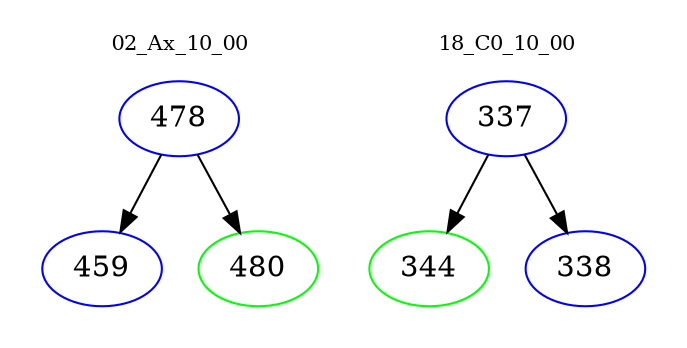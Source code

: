 digraph{
subgraph cluster_0 {
color = white
label = "02_Ax_10_00";
fontsize=10;
T0_478 [label="478", color="blue"]
T0_478 -> T0_459 [color="black"]
T0_459 [label="459", color="blue"]
T0_478 -> T0_480 [color="black"]
T0_480 [label="480", color="green"]
}
subgraph cluster_1 {
color = white
label = "18_C0_10_00";
fontsize=10;
T1_337 [label="337", color="blue"]
T1_337 -> T1_344 [color="black"]
T1_344 [label="344", color="green"]
T1_337 -> T1_338 [color="black"]
T1_338 [label="338", color="blue"]
}
}
